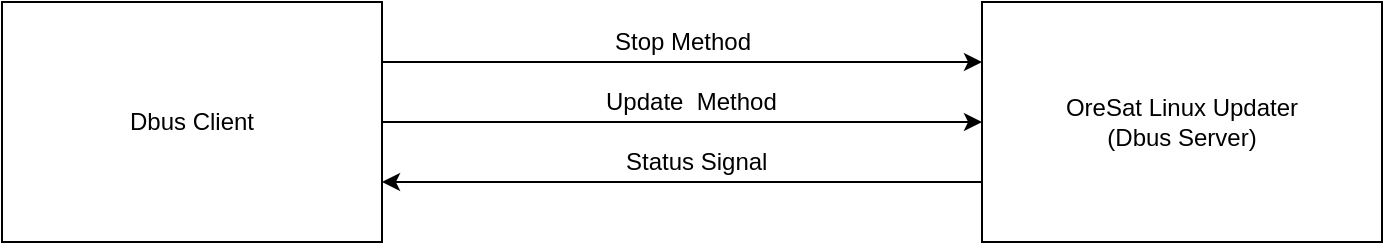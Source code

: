 <mxfile version="12.1.7" type="device" pages="1"><diagram id="78FPeeYw9AmMKdNaD7S9" name="Page-1"><mxGraphModel dx="1170" dy="686" grid="1" gridSize="10" guides="1" tooltips="1" connect="1" arrows="1" fold="1" page="1" pageScale="1" pageWidth="850" pageHeight="1100" math="0" shadow="0"><root><mxCell id="0"/><mxCell id="1" parent="0"/><mxCell id="YPPoajUfTtLig0qdCPaf-1" value="Dbus Client" style="rounded=0;whiteSpace=wrap;html=1;" vertex="1" parent="1"><mxGeometry x="40" y="250" width="190" height="120" as="geometry"/></mxCell><mxCell id="YPPoajUfTtLig0qdCPaf-2" value="OreSat Linux Updater&lt;br&gt;(Dbus Server)" style="rounded=0;whiteSpace=wrap;html=1;" vertex="1" parent="1"><mxGeometry x="530" y="250" width="200" height="120" as="geometry"/></mxCell><mxCell id="YPPoajUfTtLig0qdCPaf-5" value="" style="endArrow=classic;html=1;exitX=1;exitY=0.25;exitDx=0;exitDy=0;entryX=0;entryY=0.25;entryDx=0;entryDy=0;" edge="1" parent="1" source="YPPoajUfTtLig0qdCPaf-1" target="YPPoajUfTtLig0qdCPaf-2"><mxGeometry width="50" height="50" relative="1" as="geometry"><mxPoint x="160" y="430" as="sourcePoint"/><mxPoint x="330" y="140" as="targetPoint"/></mxGeometry></mxCell><mxCell id="YPPoajUfTtLig0qdCPaf-8" value="Stop Method" style="text;html=1;resizable=0;points=[];align=center;verticalAlign=middle;labelBackgroundColor=#ffffff;" vertex="1" connectable="0" parent="YPPoajUfTtLig0qdCPaf-5"><mxGeometry x="0.182" y="1" relative="1" as="geometry"><mxPoint x="-27.5" y="-9" as="offset"/></mxGeometry></mxCell><mxCell id="YPPoajUfTtLig0qdCPaf-6" value="" style="endArrow=classic;html=1;exitX=1;exitY=0.5;exitDx=0;exitDy=0;" edge="1" parent="1" source="YPPoajUfTtLig0qdCPaf-1" target="YPPoajUfTtLig0qdCPaf-2"><mxGeometry width="50" height="50" relative="1" as="geometry"><mxPoint x="390" y="329" as="sourcePoint"/><mxPoint x="280" y="140" as="targetPoint"/></mxGeometry></mxCell><mxCell id="YPPoajUfTtLig0qdCPaf-7" value="" style="endArrow=classic;html=1;exitX=0;exitY=0.75;exitDx=0;exitDy=0;entryX=1;entryY=0.75;entryDx=0;entryDy=0;" edge="1" parent="1" source="YPPoajUfTtLig0qdCPaf-2" target="YPPoajUfTtLig0qdCPaf-1"><mxGeometry width="50" height="50" relative="1" as="geometry"><mxPoint x="390" y="410" as="sourcePoint"/><mxPoint x="400" y="430" as="targetPoint"/></mxGeometry></mxCell><mxCell id="YPPoajUfTtLig0qdCPaf-9" value="Update&amp;nbsp; Method" style="text;html=1;resizable=0;points=[];autosize=1;align=left;verticalAlign=top;spacingTop=-4;" vertex="1" parent="1"><mxGeometry x="340" y="290" width="110" height="20" as="geometry"/></mxCell><mxCell id="YPPoajUfTtLig0qdCPaf-10" value="Status Signal" style="text;html=1;resizable=0;points=[];autosize=1;align=left;verticalAlign=top;spacingTop=-4;" vertex="1" parent="1"><mxGeometry x="350" y="320" width="90" height="20" as="geometry"/></mxCell></root></mxGraphModel></diagram></mxfile>